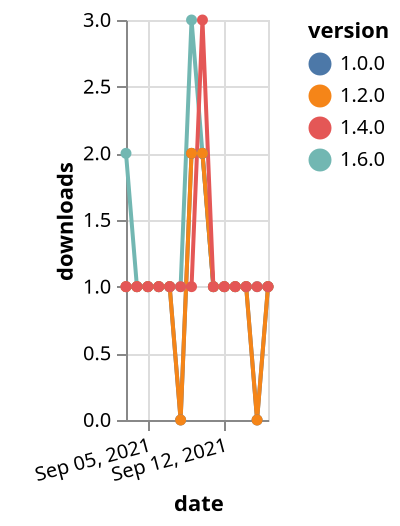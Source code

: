 {"$schema": "https://vega.github.io/schema/vega-lite/v5.json", "description": "A simple bar chart with embedded data.", "data": {"values": [{"date": "2021-09-03", "total": 120, "delta": 2, "version": "1.6.0"}, {"date": "2021-09-04", "total": 121, "delta": 1, "version": "1.6.0"}, {"date": "2021-09-05", "total": 122, "delta": 1, "version": "1.6.0"}, {"date": "2021-09-06", "total": 123, "delta": 1, "version": "1.6.0"}, {"date": "2021-09-07", "total": 124, "delta": 1, "version": "1.6.0"}, {"date": "2021-09-08", "total": 125, "delta": 1, "version": "1.6.0"}, {"date": "2021-09-09", "total": 128, "delta": 3, "version": "1.6.0"}, {"date": "2021-09-10", "total": 130, "delta": 2, "version": "1.6.0"}, {"date": "2021-09-11", "total": 131, "delta": 1, "version": "1.6.0"}, {"date": "2021-09-12", "total": 132, "delta": 1, "version": "1.6.0"}, {"date": "2021-09-13", "total": 133, "delta": 1, "version": "1.6.0"}, {"date": "2021-09-14", "total": 134, "delta": 1, "version": "1.6.0"}, {"date": "2021-09-15", "total": 135, "delta": 1, "version": "1.6.0"}, {"date": "2021-09-16", "total": 136, "delta": 1, "version": "1.6.0"}, {"date": "2021-09-03", "total": 187, "delta": 1, "version": "1.0.0"}, {"date": "2021-09-04", "total": 188, "delta": 1, "version": "1.0.0"}, {"date": "2021-09-05", "total": 189, "delta": 1, "version": "1.0.0"}, {"date": "2021-09-06", "total": 190, "delta": 1, "version": "1.0.0"}, {"date": "2021-09-07", "total": 191, "delta": 1, "version": "1.0.0"}, {"date": "2021-09-08", "total": 191, "delta": 0, "version": "1.0.0"}, {"date": "2021-09-09", "total": 193, "delta": 2, "version": "1.0.0"}, {"date": "2021-09-10", "total": 195, "delta": 2, "version": "1.0.0"}, {"date": "2021-09-11", "total": 196, "delta": 1, "version": "1.0.0"}, {"date": "2021-09-12", "total": 197, "delta": 1, "version": "1.0.0"}, {"date": "2021-09-13", "total": 198, "delta": 1, "version": "1.0.0"}, {"date": "2021-09-14", "total": 199, "delta": 1, "version": "1.0.0"}, {"date": "2021-09-15", "total": 199, "delta": 0, "version": "1.0.0"}, {"date": "2021-09-16", "total": 200, "delta": 1, "version": "1.0.0"}, {"date": "2021-09-03", "total": 163, "delta": 1, "version": "1.2.0"}, {"date": "2021-09-04", "total": 164, "delta": 1, "version": "1.2.0"}, {"date": "2021-09-05", "total": 165, "delta": 1, "version": "1.2.0"}, {"date": "2021-09-06", "total": 166, "delta": 1, "version": "1.2.0"}, {"date": "2021-09-07", "total": 167, "delta": 1, "version": "1.2.0"}, {"date": "2021-09-08", "total": 167, "delta": 0, "version": "1.2.0"}, {"date": "2021-09-09", "total": 169, "delta": 2, "version": "1.2.0"}, {"date": "2021-09-10", "total": 171, "delta": 2, "version": "1.2.0"}, {"date": "2021-09-11", "total": 172, "delta": 1, "version": "1.2.0"}, {"date": "2021-09-12", "total": 173, "delta": 1, "version": "1.2.0"}, {"date": "2021-09-13", "total": 174, "delta": 1, "version": "1.2.0"}, {"date": "2021-09-14", "total": 175, "delta": 1, "version": "1.2.0"}, {"date": "2021-09-15", "total": 175, "delta": 0, "version": "1.2.0"}, {"date": "2021-09-16", "total": 176, "delta": 1, "version": "1.2.0"}, {"date": "2021-09-03", "total": 186, "delta": 1, "version": "1.4.0"}, {"date": "2021-09-04", "total": 187, "delta": 1, "version": "1.4.0"}, {"date": "2021-09-05", "total": 188, "delta": 1, "version": "1.4.0"}, {"date": "2021-09-06", "total": 189, "delta": 1, "version": "1.4.0"}, {"date": "2021-09-07", "total": 190, "delta": 1, "version": "1.4.0"}, {"date": "2021-09-08", "total": 191, "delta": 1, "version": "1.4.0"}, {"date": "2021-09-09", "total": 192, "delta": 1, "version": "1.4.0"}, {"date": "2021-09-10", "total": 195, "delta": 3, "version": "1.4.0"}, {"date": "2021-09-11", "total": 196, "delta": 1, "version": "1.4.0"}, {"date": "2021-09-12", "total": 197, "delta": 1, "version": "1.4.0"}, {"date": "2021-09-13", "total": 198, "delta": 1, "version": "1.4.0"}, {"date": "2021-09-14", "total": 199, "delta": 1, "version": "1.4.0"}, {"date": "2021-09-15", "total": 200, "delta": 1, "version": "1.4.0"}, {"date": "2021-09-16", "total": 201, "delta": 1, "version": "1.4.0"}]}, "width": "container", "mark": {"type": "line", "point": {"filled": true}}, "encoding": {"x": {"field": "date", "type": "temporal", "timeUnit": "yearmonthdate", "title": "date", "axis": {"labelAngle": -15}}, "y": {"field": "delta", "type": "quantitative", "title": "downloads"}, "color": {"field": "version", "type": "nominal"}, "tooltip": {"field": "delta"}}}